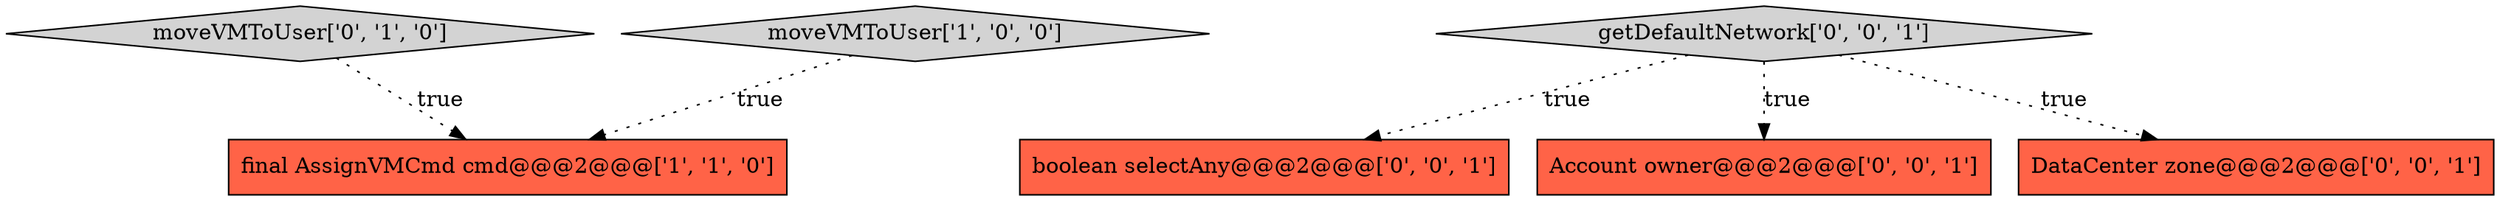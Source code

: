 digraph {
0 [style = filled, label = "final AssignVMCmd cmd@@@2@@@['1', '1', '0']", fillcolor = tomato, shape = box image = "AAA0AAABBB1BBB"];
5 [style = filled, label = "boolean selectAny@@@2@@@['0', '0', '1']", fillcolor = tomato, shape = box image = "AAA0AAABBB3BBB"];
6 [style = filled, label = "Account owner@@@2@@@['0', '0', '1']", fillcolor = tomato, shape = box image = "AAA0AAABBB3BBB"];
2 [style = filled, label = "moveVMToUser['0', '1', '0']", fillcolor = lightgray, shape = diamond image = "AAA0AAABBB2BBB"];
4 [style = filled, label = "getDefaultNetwork['0', '0', '1']", fillcolor = lightgray, shape = diamond image = "AAA0AAABBB3BBB"];
1 [style = filled, label = "moveVMToUser['1', '0', '0']", fillcolor = lightgray, shape = diamond image = "AAA0AAABBB1BBB"];
3 [style = filled, label = "DataCenter zone@@@2@@@['0', '0', '1']", fillcolor = tomato, shape = box image = "AAA0AAABBB3BBB"];
4->5 [style = dotted, label="true"];
2->0 [style = dotted, label="true"];
4->6 [style = dotted, label="true"];
4->3 [style = dotted, label="true"];
1->0 [style = dotted, label="true"];
}
